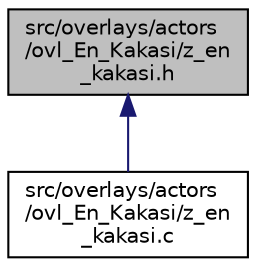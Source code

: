 digraph "src/overlays/actors/ovl_En_Kakasi/z_en_kakasi.h"
{
 // LATEX_PDF_SIZE
  edge [fontname="Helvetica",fontsize="10",labelfontname="Helvetica",labelfontsize="10"];
  node [fontname="Helvetica",fontsize="10",shape=record];
  Node1 [label="src/overlays/actors\l/ovl_En_Kakasi/z_en\l_kakasi.h",height=0.2,width=0.4,color="black", fillcolor="grey75", style="filled", fontcolor="black",tooltip=" "];
  Node1 -> Node2 [dir="back",color="midnightblue",fontsize="10",style="solid",fontname="Helvetica"];
  Node2 [label="src/overlays/actors\l/ovl_En_Kakasi/z_en\l_kakasi.c",height=0.2,width=0.4,color="black", fillcolor="white", style="filled",URL="$d6/db6/z__en__kakasi_8c.html",tooltip=" "];
}
